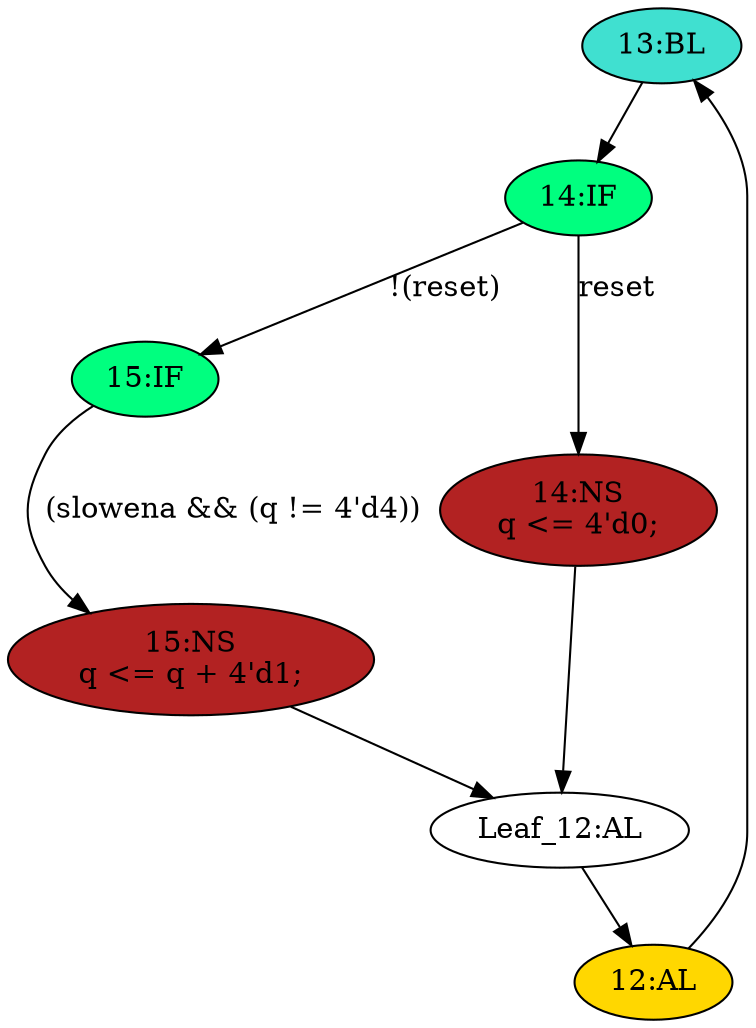 strict digraph "compose( ,  )" {
	node [label="\N"];
	"13:BL"	[ast="<pyverilog.vparser.ast.Block object at 0x7f16337b50d0>",
		fillcolor=turquoise,
		label="13:BL",
		statements="[]",
		style=filled,
		typ=Block];
	"14:IF"	[ast="<pyverilog.vparser.ast.IfStatement object at 0x7f16336d6810>",
		fillcolor=springgreen,
		label="14:IF",
		statements="[]",
		style=filled,
		typ=IfStatement];
	"13:BL" -> "14:IF"	[cond="[]",
		lineno=None];
	"15:IF"	[ast="<pyverilog.vparser.ast.IfStatement object at 0x7f1633724890>",
		fillcolor=springgreen,
		label="15:IF",
		statements="[]",
		style=filled,
		typ=IfStatement];
	"14:IF" -> "15:IF"	[cond="['reset']",
		label="!(reset)",
		lineno=14];
	"14:NS"	[ast="<pyverilog.vparser.ast.NonblockingSubstitution object at 0x7f16336d6750>",
		fillcolor=firebrick,
		label="14:NS
q <= 4'd0;",
		statements="[<pyverilog.vparser.ast.NonblockingSubstitution object at 0x7f16336d6750>]",
		style=filled,
		typ=NonblockingSubstitution];
	"14:IF" -> "14:NS"	[cond="['reset']",
		label=reset,
		lineno=14];
	"15:NS"	[ast="<pyverilog.vparser.ast.NonblockingSubstitution object at 0x7f16336cebd0>",
		fillcolor=firebrick,
		label="15:NS
q <= q + 4'd1;",
		statements="[<pyverilog.vparser.ast.NonblockingSubstitution object at 0x7f16336cebd0>]",
		style=filled,
		typ=NonblockingSubstitution];
	"15:IF" -> "15:NS"	[cond="['slowena', 'q']",
		label="(slowena && (q != 4'd4))",
		lineno=15];
	"Leaf_12:AL"	[def_var="['q']",
		label="Leaf_12:AL"];
	"15:NS" -> "Leaf_12:AL"	[cond="[]",
		lineno=None];
	"12:AL"	[ast="<pyverilog.vparser.ast.Always object at 0x7f16337b5790>",
		clk_sens=True,
		fillcolor=gold,
		label="12:AL",
		sens="['clk', 'reset']",
		statements="[]",
		style=filled,
		typ=Always,
		use_var="['reset', 'q', 'slowena']"];
	"12:AL" -> "13:BL"	[cond="[]",
		lineno=None];
	"Leaf_12:AL" -> "12:AL";
	"14:NS" -> "Leaf_12:AL"	[cond="[]",
		lineno=None];
}
